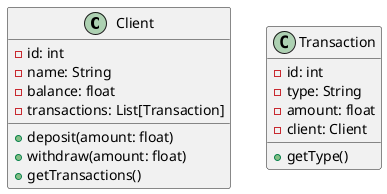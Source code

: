 @startuml
   class Client {
       - id: int
       - name: String
       - balance: float
       - transactions: List[Transaction]

       + deposit(amount: float)
       + withdraw(amount: float)
       + getTransactions()
   }

   class Transaction {
       - id: int
       - type: String
       - amount: float
       - client: Client

       + getType()
   }
   @enduml